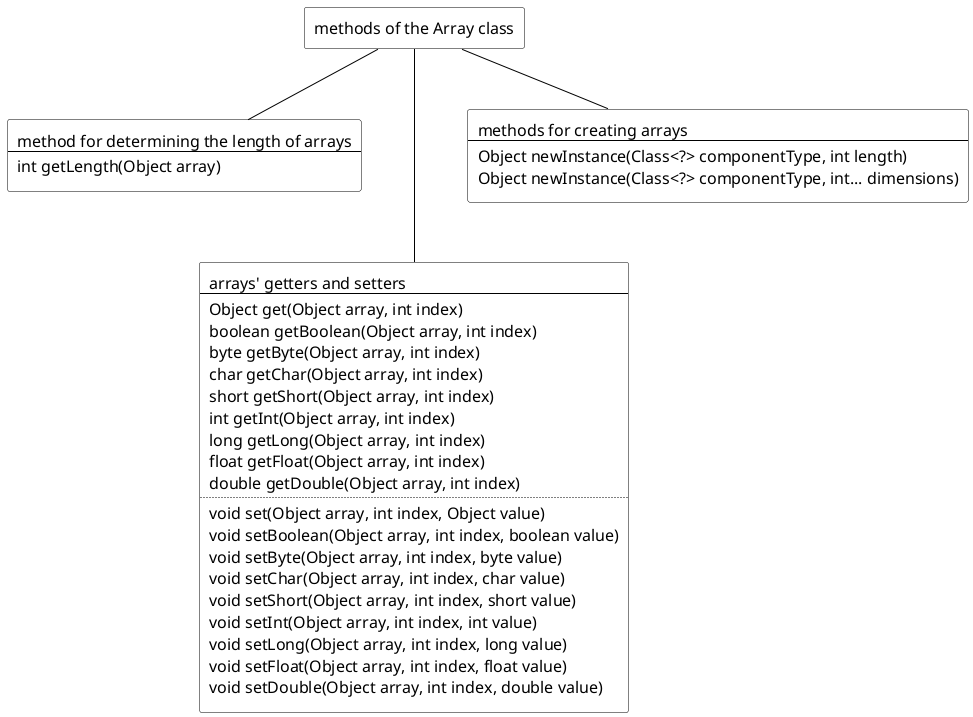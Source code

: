 @startuml

skinparam RectangleBackgroundColor white
skinparam RectangleBorderColor black
skinparam RectangleFontName Source Sans Pro
skinparam RectangleFontSize 16
skinparam ArrowColor black

rectangle class [
methods of the Array class
]

rectangle methods1 [
method for determining the length of arrays
--
int getLength(Object array)
]

rectangle methods2 [
arrays' getters and setters
--
Object get(Object array, int index)
boolean getBoolean(Object array, int index)
byte getByte(Object array, int index)
char getChar(Object array, int index)
short getShort(Object array, int index)
int getInt(Object array, int index)
long getLong(Object array, int index)
float getFloat(Object array, int index)
double getDouble(Object array, int index)
..
void set(Object array, int index, Object value)
void setBoolean(Object array, int index, boolean value)
void setByte(Object array, int index, byte value)
void setChar(Object array, int index, char value)
void setShort(Object array, int index, short value)
void setInt(Object array, int index, int value)
void setLong(Object array, int index, long value)
void setFloat(Object array, int index, float value)
void setDouble(Object array, int index, double value)
]

rectangle methods3 [
methods for creating arrays
--
Object newInstance(Class<?> componentType, int length)
Object newInstance(Class<?> componentType, int... dimensions)
]

class -down- methods1
class -down-- methods2
class -down- methods3

@enduml
